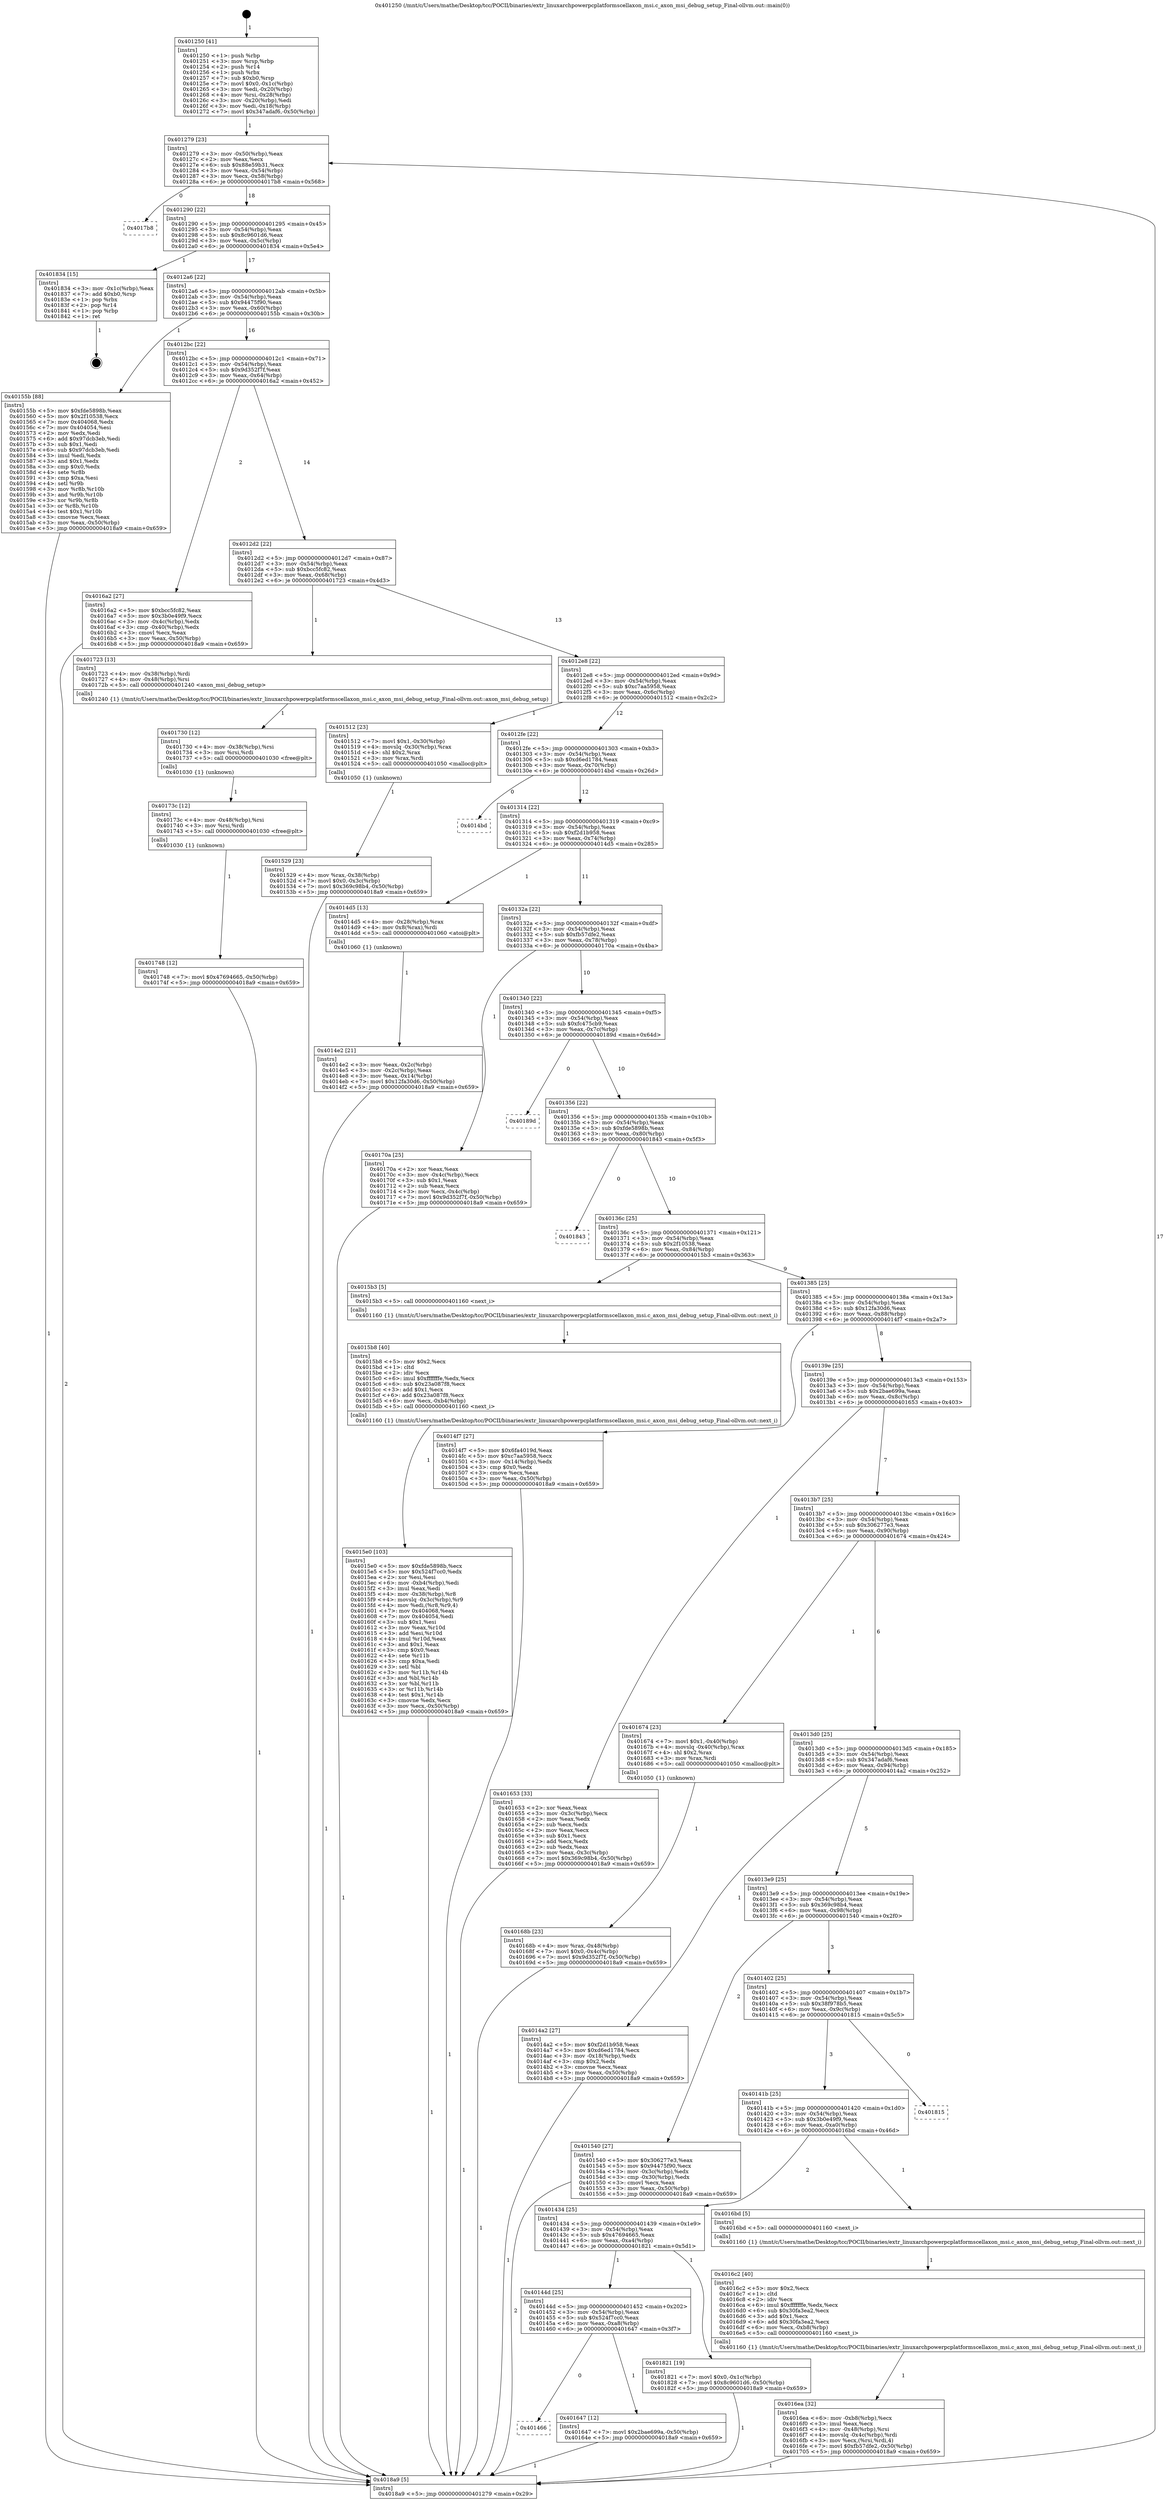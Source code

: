 digraph "0x401250" {
  label = "0x401250 (/mnt/c/Users/mathe/Desktop/tcc/POCII/binaries/extr_linuxarchpowerpcplatformscellaxon_msi.c_axon_msi_debug_setup_Final-ollvm.out::main(0))"
  labelloc = "t"
  node[shape=record]

  Entry [label="",width=0.3,height=0.3,shape=circle,fillcolor=black,style=filled]
  "0x401279" [label="{
     0x401279 [23]\l
     | [instrs]\l
     &nbsp;&nbsp;0x401279 \<+3\>: mov -0x50(%rbp),%eax\l
     &nbsp;&nbsp;0x40127c \<+2\>: mov %eax,%ecx\l
     &nbsp;&nbsp;0x40127e \<+6\>: sub $0x88e59b31,%ecx\l
     &nbsp;&nbsp;0x401284 \<+3\>: mov %eax,-0x54(%rbp)\l
     &nbsp;&nbsp;0x401287 \<+3\>: mov %ecx,-0x58(%rbp)\l
     &nbsp;&nbsp;0x40128a \<+6\>: je 00000000004017b8 \<main+0x568\>\l
  }"]
  "0x4017b8" [label="{
     0x4017b8\l
  }", style=dashed]
  "0x401290" [label="{
     0x401290 [22]\l
     | [instrs]\l
     &nbsp;&nbsp;0x401290 \<+5\>: jmp 0000000000401295 \<main+0x45\>\l
     &nbsp;&nbsp;0x401295 \<+3\>: mov -0x54(%rbp),%eax\l
     &nbsp;&nbsp;0x401298 \<+5\>: sub $0x8c9601d6,%eax\l
     &nbsp;&nbsp;0x40129d \<+3\>: mov %eax,-0x5c(%rbp)\l
     &nbsp;&nbsp;0x4012a0 \<+6\>: je 0000000000401834 \<main+0x5e4\>\l
  }"]
  Exit [label="",width=0.3,height=0.3,shape=circle,fillcolor=black,style=filled,peripheries=2]
  "0x401834" [label="{
     0x401834 [15]\l
     | [instrs]\l
     &nbsp;&nbsp;0x401834 \<+3\>: mov -0x1c(%rbp),%eax\l
     &nbsp;&nbsp;0x401837 \<+7\>: add $0xb0,%rsp\l
     &nbsp;&nbsp;0x40183e \<+1\>: pop %rbx\l
     &nbsp;&nbsp;0x40183f \<+2\>: pop %r14\l
     &nbsp;&nbsp;0x401841 \<+1\>: pop %rbp\l
     &nbsp;&nbsp;0x401842 \<+1\>: ret\l
  }"]
  "0x4012a6" [label="{
     0x4012a6 [22]\l
     | [instrs]\l
     &nbsp;&nbsp;0x4012a6 \<+5\>: jmp 00000000004012ab \<main+0x5b\>\l
     &nbsp;&nbsp;0x4012ab \<+3\>: mov -0x54(%rbp),%eax\l
     &nbsp;&nbsp;0x4012ae \<+5\>: sub $0x94475f90,%eax\l
     &nbsp;&nbsp;0x4012b3 \<+3\>: mov %eax,-0x60(%rbp)\l
     &nbsp;&nbsp;0x4012b6 \<+6\>: je 000000000040155b \<main+0x30b\>\l
  }"]
  "0x401748" [label="{
     0x401748 [12]\l
     | [instrs]\l
     &nbsp;&nbsp;0x401748 \<+7\>: movl $0x47694665,-0x50(%rbp)\l
     &nbsp;&nbsp;0x40174f \<+5\>: jmp 00000000004018a9 \<main+0x659\>\l
  }"]
  "0x40155b" [label="{
     0x40155b [88]\l
     | [instrs]\l
     &nbsp;&nbsp;0x40155b \<+5\>: mov $0xfde5898b,%eax\l
     &nbsp;&nbsp;0x401560 \<+5\>: mov $0x2f10538,%ecx\l
     &nbsp;&nbsp;0x401565 \<+7\>: mov 0x404068,%edx\l
     &nbsp;&nbsp;0x40156c \<+7\>: mov 0x404054,%esi\l
     &nbsp;&nbsp;0x401573 \<+2\>: mov %edx,%edi\l
     &nbsp;&nbsp;0x401575 \<+6\>: add $0x97dcb3eb,%edi\l
     &nbsp;&nbsp;0x40157b \<+3\>: sub $0x1,%edi\l
     &nbsp;&nbsp;0x40157e \<+6\>: sub $0x97dcb3eb,%edi\l
     &nbsp;&nbsp;0x401584 \<+3\>: imul %edi,%edx\l
     &nbsp;&nbsp;0x401587 \<+3\>: and $0x1,%edx\l
     &nbsp;&nbsp;0x40158a \<+3\>: cmp $0x0,%edx\l
     &nbsp;&nbsp;0x40158d \<+4\>: sete %r8b\l
     &nbsp;&nbsp;0x401591 \<+3\>: cmp $0xa,%esi\l
     &nbsp;&nbsp;0x401594 \<+4\>: setl %r9b\l
     &nbsp;&nbsp;0x401598 \<+3\>: mov %r8b,%r10b\l
     &nbsp;&nbsp;0x40159b \<+3\>: and %r9b,%r10b\l
     &nbsp;&nbsp;0x40159e \<+3\>: xor %r9b,%r8b\l
     &nbsp;&nbsp;0x4015a1 \<+3\>: or %r8b,%r10b\l
     &nbsp;&nbsp;0x4015a4 \<+4\>: test $0x1,%r10b\l
     &nbsp;&nbsp;0x4015a8 \<+3\>: cmovne %ecx,%eax\l
     &nbsp;&nbsp;0x4015ab \<+3\>: mov %eax,-0x50(%rbp)\l
     &nbsp;&nbsp;0x4015ae \<+5\>: jmp 00000000004018a9 \<main+0x659\>\l
  }"]
  "0x4012bc" [label="{
     0x4012bc [22]\l
     | [instrs]\l
     &nbsp;&nbsp;0x4012bc \<+5\>: jmp 00000000004012c1 \<main+0x71\>\l
     &nbsp;&nbsp;0x4012c1 \<+3\>: mov -0x54(%rbp),%eax\l
     &nbsp;&nbsp;0x4012c4 \<+5\>: sub $0x9d352f7f,%eax\l
     &nbsp;&nbsp;0x4012c9 \<+3\>: mov %eax,-0x64(%rbp)\l
     &nbsp;&nbsp;0x4012cc \<+6\>: je 00000000004016a2 \<main+0x452\>\l
  }"]
  "0x40173c" [label="{
     0x40173c [12]\l
     | [instrs]\l
     &nbsp;&nbsp;0x40173c \<+4\>: mov -0x48(%rbp),%rsi\l
     &nbsp;&nbsp;0x401740 \<+3\>: mov %rsi,%rdi\l
     &nbsp;&nbsp;0x401743 \<+5\>: call 0000000000401030 \<free@plt\>\l
     | [calls]\l
     &nbsp;&nbsp;0x401030 \{1\} (unknown)\l
  }"]
  "0x4016a2" [label="{
     0x4016a2 [27]\l
     | [instrs]\l
     &nbsp;&nbsp;0x4016a2 \<+5\>: mov $0xbcc5fc82,%eax\l
     &nbsp;&nbsp;0x4016a7 \<+5\>: mov $0x3b0e49f9,%ecx\l
     &nbsp;&nbsp;0x4016ac \<+3\>: mov -0x4c(%rbp),%edx\l
     &nbsp;&nbsp;0x4016af \<+3\>: cmp -0x40(%rbp),%edx\l
     &nbsp;&nbsp;0x4016b2 \<+3\>: cmovl %ecx,%eax\l
     &nbsp;&nbsp;0x4016b5 \<+3\>: mov %eax,-0x50(%rbp)\l
     &nbsp;&nbsp;0x4016b8 \<+5\>: jmp 00000000004018a9 \<main+0x659\>\l
  }"]
  "0x4012d2" [label="{
     0x4012d2 [22]\l
     | [instrs]\l
     &nbsp;&nbsp;0x4012d2 \<+5\>: jmp 00000000004012d7 \<main+0x87\>\l
     &nbsp;&nbsp;0x4012d7 \<+3\>: mov -0x54(%rbp),%eax\l
     &nbsp;&nbsp;0x4012da \<+5\>: sub $0xbcc5fc82,%eax\l
     &nbsp;&nbsp;0x4012df \<+3\>: mov %eax,-0x68(%rbp)\l
     &nbsp;&nbsp;0x4012e2 \<+6\>: je 0000000000401723 \<main+0x4d3\>\l
  }"]
  "0x401730" [label="{
     0x401730 [12]\l
     | [instrs]\l
     &nbsp;&nbsp;0x401730 \<+4\>: mov -0x38(%rbp),%rsi\l
     &nbsp;&nbsp;0x401734 \<+3\>: mov %rsi,%rdi\l
     &nbsp;&nbsp;0x401737 \<+5\>: call 0000000000401030 \<free@plt\>\l
     | [calls]\l
     &nbsp;&nbsp;0x401030 \{1\} (unknown)\l
  }"]
  "0x401723" [label="{
     0x401723 [13]\l
     | [instrs]\l
     &nbsp;&nbsp;0x401723 \<+4\>: mov -0x38(%rbp),%rdi\l
     &nbsp;&nbsp;0x401727 \<+4\>: mov -0x48(%rbp),%rsi\l
     &nbsp;&nbsp;0x40172b \<+5\>: call 0000000000401240 \<axon_msi_debug_setup\>\l
     | [calls]\l
     &nbsp;&nbsp;0x401240 \{1\} (/mnt/c/Users/mathe/Desktop/tcc/POCII/binaries/extr_linuxarchpowerpcplatformscellaxon_msi.c_axon_msi_debug_setup_Final-ollvm.out::axon_msi_debug_setup)\l
  }"]
  "0x4012e8" [label="{
     0x4012e8 [22]\l
     | [instrs]\l
     &nbsp;&nbsp;0x4012e8 \<+5\>: jmp 00000000004012ed \<main+0x9d\>\l
     &nbsp;&nbsp;0x4012ed \<+3\>: mov -0x54(%rbp),%eax\l
     &nbsp;&nbsp;0x4012f0 \<+5\>: sub $0xc7aa5958,%eax\l
     &nbsp;&nbsp;0x4012f5 \<+3\>: mov %eax,-0x6c(%rbp)\l
     &nbsp;&nbsp;0x4012f8 \<+6\>: je 0000000000401512 \<main+0x2c2\>\l
  }"]
  "0x4016ea" [label="{
     0x4016ea [32]\l
     | [instrs]\l
     &nbsp;&nbsp;0x4016ea \<+6\>: mov -0xb8(%rbp),%ecx\l
     &nbsp;&nbsp;0x4016f0 \<+3\>: imul %eax,%ecx\l
     &nbsp;&nbsp;0x4016f3 \<+4\>: mov -0x48(%rbp),%rsi\l
     &nbsp;&nbsp;0x4016f7 \<+4\>: movslq -0x4c(%rbp),%rdi\l
     &nbsp;&nbsp;0x4016fb \<+3\>: mov %ecx,(%rsi,%rdi,4)\l
     &nbsp;&nbsp;0x4016fe \<+7\>: movl $0xfb57dfe2,-0x50(%rbp)\l
     &nbsp;&nbsp;0x401705 \<+5\>: jmp 00000000004018a9 \<main+0x659\>\l
  }"]
  "0x401512" [label="{
     0x401512 [23]\l
     | [instrs]\l
     &nbsp;&nbsp;0x401512 \<+7\>: movl $0x1,-0x30(%rbp)\l
     &nbsp;&nbsp;0x401519 \<+4\>: movslq -0x30(%rbp),%rax\l
     &nbsp;&nbsp;0x40151d \<+4\>: shl $0x2,%rax\l
     &nbsp;&nbsp;0x401521 \<+3\>: mov %rax,%rdi\l
     &nbsp;&nbsp;0x401524 \<+5\>: call 0000000000401050 \<malloc@plt\>\l
     | [calls]\l
     &nbsp;&nbsp;0x401050 \{1\} (unknown)\l
  }"]
  "0x4012fe" [label="{
     0x4012fe [22]\l
     | [instrs]\l
     &nbsp;&nbsp;0x4012fe \<+5\>: jmp 0000000000401303 \<main+0xb3\>\l
     &nbsp;&nbsp;0x401303 \<+3\>: mov -0x54(%rbp),%eax\l
     &nbsp;&nbsp;0x401306 \<+5\>: sub $0xd6ed1784,%eax\l
     &nbsp;&nbsp;0x40130b \<+3\>: mov %eax,-0x70(%rbp)\l
     &nbsp;&nbsp;0x40130e \<+6\>: je 00000000004014bd \<main+0x26d\>\l
  }"]
  "0x4016c2" [label="{
     0x4016c2 [40]\l
     | [instrs]\l
     &nbsp;&nbsp;0x4016c2 \<+5\>: mov $0x2,%ecx\l
     &nbsp;&nbsp;0x4016c7 \<+1\>: cltd\l
     &nbsp;&nbsp;0x4016c8 \<+2\>: idiv %ecx\l
     &nbsp;&nbsp;0x4016ca \<+6\>: imul $0xfffffffe,%edx,%ecx\l
     &nbsp;&nbsp;0x4016d0 \<+6\>: sub $0x30fa3ea2,%ecx\l
     &nbsp;&nbsp;0x4016d6 \<+3\>: add $0x1,%ecx\l
     &nbsp;&nbsp;0x4016d9 \<+6\>: add $0x30fa3ea2,%ecx\l
     &nbsp;&nbsp;0x4016df \<+6\>: mov %ecx,-0xb8(%rbp)\l
     &nbsp;&nbsp;0x4016e5 \<+5\>: call 0000000000401160 \<next_i\>\l
     | [calls]\l
     &nbsp;&nbsp;0x401160 \{1\} (/mnt/c/Users/mathe/Desktop/tcc/POCII/binaries/extr_linuxarchpowerpcplatformscellaxon_msi.c_axon_msi_debug_setup_Final-ollvm.out::next_i)\l
  }"]
  "0x4014bd" [label="{
     0x4014bd\l
  }", style=dashed]
  "0x401314" [label="{
     0x401314 [22]\l
     | [instrs]\l
     &nbsp;&nbsp;0x401314 \<+5\>: jmp 0000000000401319 \<main+0xc9\>\l
     &nbsp;&nbsp;0x401319 \<+3\>: mov -0x54(%rbp),%eax\l
     &nbsp;&nbsp;0x40131c \<+5\>: sub $0xf2d1b958,%eax\l
     &nbsp;&nbsp;0x401321 \<+3\>: mov %eax,-0x74(%rbp)\l
     &nbsp;&nbsp;0x401324 \<+6\>: je 00000000004014d5 \<main+0x285\>\l
  }"]
  "0x40168b" [label="{
     0x40168b [23]\l
     | [instrs]\l
     &nbsp;&nbsp;0x40168b \<+4\>: mov %rax,-0x48(%rbp)\l
     &nbsp;&nbsp;0x40168f \<+7\>: movl $0x0,-0x4c(%rbp)\l
     &nbsp;&nbsp;0x401696 \<+7\>: movl $0x9d352f7f,-0x50(%rbp)\l
     &nbsp;&nbsp;0x40169d \<+5\>: jmp 00000000004018a9 \<main+0x659\>\l
  }"]
  "0x4014d5" [label="{
     0x4014d5 [13]\l
     | [instrs]\l
     &nbsp;&nbsp;0x4014d5 \<+4\>: mov -0x28(%rbp),%rax\l
     &nbsp;&nbsp;0x4014d9 \<+4\>: mov 0x8(%rax),%rdi\l
     &nbsp;&nbsp;0x4014dd \<+5\>: call 0000000000401060 \<atoi@plt\>\l
     | [calls]\l
     &nbsp;&nbsp;0x401060 \{1\} (unknown)\l
  }"]
  "0x40132a" [label="{
     0x40132a [22]\l
     | [instrs]\l
     &nbsp;&nbsp;0x40132a \<+5\>: jmp 000000000040132f \<main+0xdf\>\l
     &nbsp;&nbsp;0x40132f \<+3\>: mov -0x54(%rbp),%eax\l
     &nbsp;&nbsp;0x401332 \<+5\>: sub $0xfb57dfe2,%eax\l
     &nbsp;&nbsp;0x401337 \<+3\>: mov %eax,-0x78(%rbp)\l
     &nbsp;&nbsp;0x40133a \<+6\>: je 000000000040170a \<main+0x4ba\>\l
  }"]
  "0x401466" [label="{
     0x401466\l
  }", style=dashed]
  "0x40170a" [label="{
     0x40170a [25]\l
     | [instrs]\l
     &nbsp;&nbsp;0x40170a \<+2\>: xor %eax,%eax\l
     &nbsp;&nbsp;0x40170c \<+3\>: mov -0x4c(%rbp),%ecx\l
     &nbsp;&nbsp;0x40170f \<+3\>: sub $0x1,%eax\l
     &nbsp;&nbsp;0x401712 \<+2\>: sub %eax,%ecx\l
     &nbsp;&nbsp;0x401714 \<+3\>: mov %ecx,-0x4c(%rbp)\l
     &nbsp;&nbsp;0x401717 \<+7\>: movl $0x9d352f7f,-0x50(%rbp)\l
     &nbsp;&nbsp;0x40171e \<+5\>: jmp 00000000004018a9 \<main+0x659\>\l
  }"]
  "0x401340" [label="{
     0x401340 [22]\l
     | [instrs]\l
     &nbsp;&nbsp;0x401340 \<+5\>: jmp 0000000000401345 \<main+0xf5\>\l
     &nbsp;&nbsp;0x401345 \<+3\>: mov -0x54(%rbp),%eax\l
     &nbsp;&nbsp;0x401348 \<+5\>: sub $0xfc475cb9,%eax\l
     &nbsp;&nbsp;0x40134d \<+3\>: mov %eax,-0x7c(%rbp)\l
     &nbsp;&nbsp;0x401350 \<+6\>: je 000000000040189d \<main+0x64d\>\l
  }"]
  "0x401647" [label="{
     0x401647 [12]\l
     | [instrs]\l
     &nbsp;&nbsp;0x401647 \<+7\>: movl $0x2bae699a,-0x50(%rbp)\l
     &nbsp;&nbsp;0x40164e \<+5\>: jmp 00000000004018a9 \<main+0x659\>\l
  }"]
  "0x40189d" [label="{
     0x40189d\l
  }", style=dashed]
  "0x401356" [label="{
     0x401356 [22]\l
     | [instrs]\l
     &nbsp;&nbsp;0x401356 \<+5\>: jmp 000000000040135b \<main+0x10b\>\l
     &nbsp;&nbsp;0x40135b \<+3\>: mov -0x54(%rbp),%eax\l
     &nbsp;&nbsp;0x40135e \<+5\>: sub $0xfde5898b,%eax\l
     &nbsp;&nbsp;0x401363 \<+3\>: mov %eax,-0x80(%rbp)\l
     &nbsp;&nbsp;0x401366 \<+6\>: je 0000000000401843 \<main+0x5f3\>\l
  }"]
  "0x40144d" [label="{
     0x40144d [25]\l
     | [instrs]\l
     &nbsp;&nbsp;0x40144d \<+5\>: jmp 0000000000401452 \<main+0x202\>\l
     &nbsp;&nbsp;0x401452 \<+3\>: mov -0x54(%rbp),%eax\l
     &nbsp;&nbsp;0x401455 \<+5\>: sub $0x524f7cc0,%eax\l
     &nbsp;&nbsp;0x40145a \<+6\>: mov %eax,-0xa8(%rbp)\l
     &nbsp;&nbsp;0x401460 \<+6\>: je 0000000000401647 \<main+0x3f7\>\l
  }"]
  "0x401843" [label="{
     0x401843\l
  }", style=dashed]
  "0x40136c" [label="{
     0x40136c [25]\l
     | [instrs]\l
     &nbsp;&nbsp;0x40136c \<+5\>: jmp 0000000000401371 \<main+0x121\>\l
     &nbsp;&nbsp;0x401371 \<+3\>: mov -0x54(%rbp),%eax\l
     &nbsp;&nbsp;0x401374 \<+5\>: sub $0x2f10538,%eax\l
     &nbsp;&nbsp;0x401379 \<+6\>: mov %eax,-0x84(%rbp)\l
     &nbsp;&nbsp;0x40137f \<+6\>: je 00000000004015b3 \<main+0x363\>\l
  }"]
  "0x401821" [label="{
     0x401821 [19]\l
     | [instrs]\l
     &nbsp;&nbsp;0x401821 \<+7\>: movl $0x0,-0x1c(%rbp)\l
     &nbsp;&nbsp;0x401828 \<+7\>: movl $0x8c9601d6,-0x50(%rbp)\l
     &nbsp;&nbsp;0x40182f \<+5\>: jmp 00000000004018a9 \<main+0x659\>\l
  }"]
  "0x4015b3" [label="{
     0x4015b3 [5]\l
     | [instrs]\l
     &nbsp;&nbsp;0x4015b3 \<+5\>: call 0000000000401160 \<next_i\>\l
     | [calls]\l
     &nbsp;&nbsp;0x401160 \{1\} (/mnt/c/Users/mathe/Desktop/tcc/POCII/binaries/extr_linuxarchpowerpcplatformscellaxon_msi.c_axon_msi_debug_setup_Final-ollvm.out::next_i)\l
  }"]
  "0x401385" [label="{
     0x401385 [25]\l
     | [instrs]\l
     &nbsp;&nbsp;0x401385 \<+5\>: jmp 000000000040138a \<main+0x13a\>\l
     &nbsp;&nbsp;0x40138a \<+3\>: mov -0x54(%rbp),%eax\l
     &nbsp;&nbsp;0x40138d \<+5\>: sub $0x12fa30d6,%eax\l
     &nbsp;&nbsp;0x401392 \<+6\>: mov %eax,-0x88(%rbp)\l
     &nbsp;&nbsp;0x401398 \<+6\>: je 00000000004014f7 \<main+0x2a7\>\l
  }"]
  "0x401434" [label="{
     0x401434 [25]\l
     | [instrs]\l
     &nbsp;&nbsp;0x401434 \<+5\>: jmp 0000000000401439 \<main+0x1e9\>\l
     &nbsp;&nbsp;0x401439 \<+3\>: mov -0x54(%rbp),%eax\l
     &nbsp;&nbsp;0x40143c \<+5\>: sub $0x47694665,%eax\l
     &nbsp;&nbsp;0x401441 \<+6\>: mov %eax,-0xa4(%rbp)\l
     &nbsp;&nbsp;0x401447 \<+6\>: je 0000000000401821 \<main+0x5d1\>\l
  }"]
  "0x4014f7" [label="{
     0x4014f7 [27]\l
     | [instrs]\l
     &nbsp;&nbsp;0x4014f7 \<+5\>: mov $0x6fa4019d,%eax\l
     &nbsp;&nbsp;0x4014fc \<+5\>: mov $0xc7aa5958,%ecx\l
     &nbsp;&nbsp;0x401501 \<+3\>: mov -0x14(%rbp),%edx\l
     &nbsp;&nbsp;0x401504 \<+3\>: cmp $0x0,%edx\l
     &nbsp;&nbsp;0x401507 \<+3\>: cmove %ecx,%eax\l
     &nbsp;&nbsp;0x40150a \<+3\>: mov %eax,-0x50(%rbp)\l
     &nbsp;&nbsp;0x40150d \<+5\>: jmp 00000000004018a9 \<main+0x659\>\l
  }"]
  "0x40139e" [label="{
     0x40139e [25]\l
     | [instrs]\l
     &nbsp;&nbsp;0x40139e \<+5\>: jmp 00000000004013a3 \<main+0x153\>\l
     &nbsp;&nbsp;0x4013a3 \<+3\>: mov -0x54(%rbp),%eax\l
     &nbsp;&nbsp;0x4013a6 \<+5\>: sub $0x2bae699a,%eax\l
     &nbsp;&nbsp;0x4013ab \<+6\>: mov %eax,-0x8c(%rbp)\l
     &nbsp;&nbsp;0x4013b1 \<+6\>: je 0000000000401653 \<main+0x403\>\l
  }"]
  "0x4016bd" [label="{
     0x4016bd [5]\l
     | [instrs]\l
     &nbsp;&nbsp;0x4016bd \<+5\>: call 0000000000401160 \<next_i\>\l
     | [calls]\l
     &nbsp;&nbsp;0x401160 \{1\} (/mnt/c/Users/mathe/Desktop/tcc/POCII/binaries/extr_linuxarchpowerpcplatformscellaxon_msi.c_axon_msi_debug_setup_Final-ollvm.out::next_i)\l
  }"]
  "0x401653" [label="{
     0x401653 [33]\l
     | [instrs]\l
     &nbsp;&nbsp;0x401653 \<+2\>: xor %eax,%eax\l
     &nbsp;&nbsp;0x401655 \<+3\>: mov -0x3c(%rbp),%ecx\l
     &nbsp;&nbsp;0x401658 \<+2\>: mov %eax,%edx\l
     &nbsp;&nbsp;0x40165a \<+2\>: sub %ecx,%edx\l
     &nbsp;&nbsp;0x40165c \<+2\>: mov %eax,%ecx\l
     &nbsp;&nbsp;0x40165e \<+3\>: sub $0x1,%ecx\l
     &nbsp;&nbsp;0x401661 \<+2\>: add %ecx,%edx\l
     &nbsp;&nbsp;0x401663 \<+2\>: sub %edx,%eax\l
     &nbsp;&nbsp;0x401665 \<+3\>: mov %eax,-0x3c(%rbp)\l
     &nbsp;&nbsp;0x401668 \<+7\>: movl $0x369c98b4,-0x50(%rbp)\l
     &nbsp;&nbsp;0x40166f \<+5\>: jmp 00000000004018a9 \<main+0x659\>\l
  }"]
  "0x4013b7" [label="{
     0x4013b7 [25]\l
     | [instrs]\l
     &nbsp;&nbsp;0x4013b7 \<+5\>: jmp 00000000004013bc \<main+0x16c\>\l
     &nbsp;&nbsp;0x4013bc \<+3\>: mov -0x54(%rbp),%eax\l
     &nbsp;&nbsp;0x4013bf \<+5\>: sub $0x306277e3,%eax\l
     &nbsp;&nbsp;0x4013c4 \<+6\>: mov %eax,-0x90(%rbp)\l
     &nbsp;&nbsp;0x4013ca \<+6\>: je 0000000000401674 \<main+0x424\>\l
  }"]
  "0x40141b" [label="{
     0x40141b [25]\l
     | [instrs]\l
     &nbsp;&nbsp;0x40141b \<+5\>: jmp 0000000000401420 \<main+0x1d0\>\l
     &nbsp;&nbsp;0x401420 \<+3\>: mov -0x54(%rbp),%eax\l
     &nbsp;&nbsp;0x401423 \<+5\>: sub $0x3b0e49f9,%eax\l
     &nbsp;&nbsp;0x401428 \<+6\>: mov %eax,-0xa0(%rbp)\l
     &nbsp;&nbsp;0x40142e \<+6\>: je 00000000004016bd \<main+0x46d\>\l
  }"]
  "0x401674" [label="{
     0x401674 [23]\l
     | [instrs]\l
     &nbsp;&nbsp;0x401674 \<+7\>: movl $0x1,-0x40(%rbp)\l
     &nbsp;&nbsp;0x40167b \<+4\>: movslq -0x40(%rbp),%rax\l
     &nbsp;&nbsp;0x40167f \<+4\>: shl $0x2,%rax\l
     &nbsp;&nbsp;0x401683 \<+3\>: mov %rax,%rdi\l
     &nbsp;&nbsp;0x401686 \<+5\>: call 0000000000401050 \<malloc@plt\>\l
     | [calls]\l
     &nbsp;&nbsp;0x401050 \{1\} (unknown)\l
  }"]
  "0x4013d0" [label="{
     0x4013d0 [25]\l
     | [instrs]\l
     &nbsp;&nbsp;0x4013d0 \<+5\>: jmp 00000000004013d5 \<main+0x185\>\l
     &nbsp;&nbsp;0x4013d5 \<+3\>: mov -0x54(%rbp),%eax\l
     &nbsp;&nbsp;0x4013d8 \<+5\>: sub $0x347adaf6,%eax\l
     &nbsp;&nbsp;0x4013dd \<+6\>: mov %eax,-0x94(%rbp)\l
     &nbsp;&nbsp;0x4013e3 \<+6\>: je 00000000004014a2 \<main+0x252\>\l
  }"]
  "0x401815" [label="{
     0x401815\l
  }", style=dashed]
  "0x4014a2" [label="{
     0x4014a2 [27]\l
     | [instrs]\l
     &nbsp;&nbsp;0x4014a2 \<+5\>: mov $0xf2d1b958,%eax\l
     &nbsp;&nbsp;0x4014a7 \<+5\>: mov $0xd6ed1784,%ecx\l
     &nbsp;&nbsp;0x4014ac \<+3\>: mov -0x18(%rbp),%edx\l
     &nbsp;&nbsp;0x4014af \<+3\>: cmp $0x2,%edx\l
     &nbsp;&nbsp;0x4014b2 \<+3\>: cmovne %ecx,%eax\l
     &nbsp;&nbsp;0x4014b5 \<+3\>: mov %eax,-0x50(%rbp)\l
     &nbsp;&nbsp;0x4014b8 \<+5\>: jmp 00000000004018a9 \<main+0x659\>\l
  }"]
  "0x4013e9" [label="{
     0x4013e9 [25]\l
     | [instrs]\l
     &nbsp;&nbsp;0x4013e9 \<+5\>: jmp 00000000004013ee \<main+0x19e\>\l
     &nbsp;&nbsp;0x4013ee \<+3\>: mov -0x54(%rbp),%eax\l
     &nbsp;&nbsp;0x4013f1 \<+5\>: sub $0x369c98b4,%eax\l
     &nbsp;&nbsp;0x4013f6 \<+6\>: mov %eax,-0x98(%rbp)\l
     &nbsp;&nbsp;0x4013fc \<+6\>: je 0000000000401540 \<main+0x2f0\>\l
  }"]
  "0x4018a9" [label="{
     0x4018a9 [5]\l
     | [instrs]\l
     &nbsp;&nbsp;0x4018a9 \<+5\>: jmp 0000000000401279 \<main+0x29\>\l
  }"]
  "0x401250" [label="{
     0x401250 [41]\l
     | [instrs]\l
     &nbsp;&nbsp;0x401250 \<+1\>: push %rbp\l
     &nbsp;&nbsp;0x401251 \<+3\>: mov %rsp,%rbp\l
     &nbsp;&nbsp;0x401254 \<+2\>: push %r14\l
     &nbsp;&nbsp;0x401256 \<+1\>: push %rbx\l
     &nbsp;&nbsp;0x401257 \<+7\>: sub $0xb0,%rsp\l
     &nbsp;&nbsp;0x40125e \<+7\>: movl $0x0,-0x1c(%rbp)\l
     &nbsp;&nbsp;0x401265 \<+3\>: mov %edi,-0x20(%rbp)\l
     &nbsp;&nbsp;0x401268 \<+4\>: mov %rsi,-0x28(%rbp)\l
     &nbsp;&nbsp;0x40126c \<+3\>: mov -0x20(%rbp),%edi\l
     &nbsp;&nbsp;0x40126f \<+3\>: mov %edi,-0x18(%rbp)\l
     &nbsp;&nbsp;0x401272 \<+7\>: movl $0x347adaf6,-0x50(%rbp)\l
  }"]
  "0x4014e2" [label="{
     0x4014e2 [21]\l
     | [instrs]\l
     &nbsp;&nbsp;0x4014e2 \<+3\>: mov %eax,-0x2c(%rbp)\l
     &nbsp;&nbsp;0x4014e5 \<+3\>: mov -0x2c(%rbp),%eax\l
     &nbsp;&nbsp;0x4014e8 \<+3\>: mov %eax,-0x14(%rbp)\l
     &nbsp;&nbsp;0x4014eb \<+7\>: movl $0x12fa30d6,-0x50(%rbp)\l
     &nbsp;&nbsp;0x4014f2 \<+5\>: jmp 00000000004018a9 \<main+0x659\>\l
  }"]
  "0x401529" [label="{
     0x401529 [23]\l
     | [instrs]\l
     &nbsp;&nbsp;0x401529 \<+4\>: mov %rax,-0x38(%rbp)\l
     &nbsp;&nbsp;0x40152d \<+7\>: movl $0x0,-0x3c(%rbp)\l
     &nbsp;&nbsp;0x401534 \<+7\>: movl $0x369c98b4,-0x50(%rbp)\l
     &nbsp;&nbsp;0x40153b \<+5\>: jmp 00000000004018a9 \<main+0x659\>\l
  }"]
  "0x4015e0" [label="{
     0x4015e0 [103]\l
     | [instrs]\l
     &nbsp;&nbsp;0x4015e0 \<+5\>: mov $0xfde5898b,%ecx\l
     &nbsp;&nbsp;0x4015e5 \<+5\>: mov $0x524f7cc0,%edx\l
     &nbsp;&nbsp;0x4015ea \<+2\>: xor %esi,%esi\l
     &nbsp;&nbsp;0x4015ec \<+6\>: mov -0xb4(%rbp),%edi\l
     &nbsp;&nbsp;0x4015f2 \<+3\>: imul %eax,%edi\l
     &nbsp;&nbsp;0x4015f5 \<+4\>: mov -0x38(%rbp),%r8\l
     &nbsp;&nbsp;0x4015f9 \<+4\>: movslq -0x3c(%rbp),%r9\l
     &nbsp;&nbsp;0x4015fd \<+4\>: mov %edi,(%r8,%r9,4)\l
     &nbsp;&nbsp;0x401601 \<+7\>: mov 0x404068,%eax\l
     &nbsp;&nbsp;0x401608 \<+7\>: mov 0x404054,%edi\l
     &nbsp;&nbsp;0x40160f \<+3\>: sub $0x1,%esi\l
     &nbsp;&nbsp;0x401612 \<+3\>: mov %eax,%r10d\l
     &nbsp;&nbsp;0x401615 \<+3\>: add %esi,%r10d\l
     &nbsp;&nbsp;0x401618 \<+4\>: imul %r10d,%eax\l
     &nbsp;&nbsp;0x40161c \<+3\>: and $0x1,%eax\l
     &nbsp;&nbsp;0x40161f \<+3\>: cmp $0x0,%eax\l
     &nbsp;&nbsp;0x401622 \<+4\>: sete %r11b\l
     &nbsp;&nbsp;0x401626 \<+3\>: cmp $0xa,%edi\l
     &nbsp;&nbsp;0x401629 \<+3\>: setl %bl\l
     &nbsp;&nbsp;0x40162c \<+3\>: mov %r11b,%r14b\l
     &nbsp;&nbsp;0x40162f \<+3\>: and %bl,%r14b\l
     &nbsp;&nbsp;0x401632 \<+3\>: xor %bl,%r11b\l
     &nbsp;&nbsp;0x401635 \<+3\>: or %r11b,%r14b\l
     &nbsp;&nbsp;0x401638 \<+4\>: test $0x1,%r14b\l
     &nbsp;&nbsp;0x40163c \<+3\>: cmovne %edx,%ecx\l
     &nbsp;&nbsp;0x40163f \<+3\>: mov %ecx,-0x50(%rbp)\l
     &nbsp;&nbsp;0x401642 \<+5\>: jmp 00000000004018a9 \<main+0x659\>\l
  }"]
  "0x401540" [label="{
     0x401540 [27]\l
     | [instrs]\l
     &nbsp;&nbsp;0x401540 \<+5\>: mov $0x306277e3,%eax\l
     &nbsp;&nbsp;0x401545 \<+5\>: mov $0x94475f90,%ecx\l
     &nbsp;&nbsp;0x40154a \<+3\>: mov -0x3c(%rbp),%edx\l
     &nbsp;&nbsp;0x40154d \<+3\>: cmp -0x30(%rbp),%edx\l
     &nbsp;&nbsp;0x401550 \<+3\>: cmovl %ecx,%eax\l
     &nbsp;&nbsp;0x401553 \<+3\>: mov %eax,-0x50(%rbp)\l
     &nbsp;&nbsp;0x401556 \<+5\>: jmp 00000000004018a9 \<main+0x659\>\l
  }"]
  "0x401402" [label="{
     0x401402 [25]\l
     | [instrs]\l
     &nbsp;&nbsp;0x401402 \<+5\>: jmp 0000000000401407 \<main+0x1b7\>\l
     &nbsp;&nbsp;0x401407 \<+3\>: mov -0x54(%rbp),%eax\l
     &nbsp;&nbsp;0x40140a \<+5\>: sub $0x38f978b5,%eax\l
     &nbsp;&nbsp;0x40140f \<+6\>: mov %eax,-0x9c(%rbp)\l
     &nbsp;&nbsp;0x401415 \<+6\>: je 0000000000401815 \<main+0x5c5\>\l
  }"]
  "0x4015b8" [label="{
     0x4015b8 [40]\l
     | [instrs]\l
     &nbsp;&nbsp;0x4015b8 \<+5\>: mov $0x2,%ecx\l
     &nbsp;&nbsp;0x4015bd \<+1\>: cltd\l
     &nbsp;&nbsp;0x4015be \<+2\>: idiv %ecx\l
     &nbsp;&nbsp;0x4015c0 \<+6\>: imul $0xfffffffe,%edx,%ecx\l
     &nbsp;&nbsp;0x4015c6 \<+6\>: sub $0x23a087f8,%ecx\l
     &nbsp;&nbsp;0x4015cc \<+3\>: add $0x1,%ecx\l
     &nbsp;&nbsp;0x4015cf \<+6\>: add $0x23a087f8,%ecx\l
     &nbsp;&nbsp;0x4015d5 \<+6\>: mov %ecx,-0xb4(%rbp)\l
     &nbsp;&nbsp;0x4015db \<+5\>: call 0000000000401160 \<next_i\>\l
     | [calls]\l
     &nbsp;&nbsp;0x401160 \{1\} (/mnt/c/Users/mathe/Desktop/tcc/POCII/binaries/extr_linuxarchpowerpcplatformscellaxon_msi.c_axon_msi_debug_setup_Final-ollvm.out::next_i)\l
  }"]
  Entry -> "0x401250" [label=" 1"]
  "0x401279" -> "0x4017b8" [label=" 0"]
  "0x401279" -> "0x401290" [label=" 18"]
  "0x401834" -> Exit [label=" 1"]
  "0x401290" -> "0x401834" [label=" 1"]
  "0x401290" -> "0x4012a6" [label=" 17"]
  "0x401821" -> "0x4018a9" [label=" 1"]
  "0x4012a6" -> "0x40155b" [label=" 1"]
  "0x4012a6" -> "0x4012bc" [label=" 16"]
  "0x401748" -> "0x4018a9" [label=" 1"]
  "0x4012bc" -> "0x4016a2" [label=" 2"]
  "0x4012bc" -> "0x4012d2" [label=" 14"]
  "0x40173c" -> "0x401748" [label=" 1"]
  "0x4012d2" -> "0x401723" [label=" 1"]
  "0x4012d2" -> "0x4012e8" [label=" 13"]
  "0x401730" -> "0x40173c" [label=" 1"]
  "0x4012e8" -> "0x401512" [label=" 1"]
  "0x4012e8" -> "0x4012fe" [label=" 12"]
  "0x401723" -> "0x401730" [label=" 1"]
  "0x4012fe" -> "0x4014bd" [label=" 0"]
  "0x4012fe" -> "0x401314" [label=" 12"]
  "0x40170a" -> "0x4018a9" [label=" 1"]
  "0x401314" -> "0x4014d5" [label=" 1"]
  "0x401314" -> "0x40132a" [label=" 11"]
  "0x4016ea" -> "0x4018a9" [label=" 1"]
  "0x40132a" -> "0x40170a" [label=" 1"]
  "0x40132a" -> "0x401340" [label=" 10"]
  "0x4016c2" -> "0x4016ea" [label=" 1"]
  "0x401340" -> "0x40189d" [label=" 0"]
  "0x401340" -> "0x401356" [label=" 10"]
  "0x4016bd" -> "0x4016c2" [label=" 1"]
  "0x401356" -> "0x401843" [label=" 0"]
  "0x401356" -> "0x40136c" [label=" 10"]
  "0x40168b" -> "0x4018a9" [label=" 1"]
  "0x40136c" -> "0x4015b3" [label=" 1"]
  "0x40136c" -> "0x401385" [label=" 9"]
  "0x401674" -> "0x40168b" [label=" 1"]
  "0x401385" -> "0x4014f7" [label=" 1"]
  "0x401385" -> "0x40139e" [label=" 8"]
  "0x401647" -> "0x4018a9" [label=" 1"]
  "0x40139e" -> "0x401653" [label=" 1"]
  "0x40139e" -> "0x4013b7" [label=" 7"]
  "0x40144d" -> "0x401466" [label=" 0"]
  "0x4013b7" -> "0x401674" [label=" 1"]
  "0x4013b7" -> "0x4013d0" [label=" 6"]
  "0x4016a2" -> "0x4018a9" [label=" 2"]
  "0x4013d0" -> "0x4014a2" [label=" 1"]
  "0x4013d0" -> "0x4013e9" [label=" 5"]
  "0x4014a2" -> "0x4018a9" [label=" 1"]
  "0x401250" -> "0x401279" [label=" 1"]
  "0x4018a9" -> "0x401279" [label=" 17"]
  "0x4014d5" -> "0x4014e2" [label=" 1"]
  "0x4014e2" -> "0x4018a9" [label=" 1"]
  "0x4014f7" -> "0x4018a9" [label=" 1"]
  "0x401512" -> "0x401529" [label=" 1"]
  "0x401529" -> "0x4018a9" [label=" 1"]
  "0x401434" -> "0x40144d" [label=" 1"]
  "0x4013e9" -> "0x401540" [label=" 2"]
  "0x4013e9" -> "0x401402" [label=" 3"]
  "0x401540" -> "0x4018a9" [label=" 2"]
  "0x40155b" -> "0x4018a9" [label=" 1"]
  "0x4015b3" -> "0x4015b8" [label=" 1"]
  "0x4015b8" -> "0x4015e0" [label=" 1"]
  "0x4015e0" -> "0x4018a9" [label=" 1"]
  "0x401434" -> "0x401821" [label=" 1"]
  "0x401402" -> "0x401815" [label=" 0"]
  "0x401402" -> "0x40141b" [label=" 3"]
  "0x40144d" -> "0x401647" [label=" 1"]
  "0x40141b" -> "0x4016bd" [label=" 1"]
  "0x40141b" -> "0x401434" [label=" 2"]
  "0x401653" -> "0x4018a9" [label=" 1"]
}
